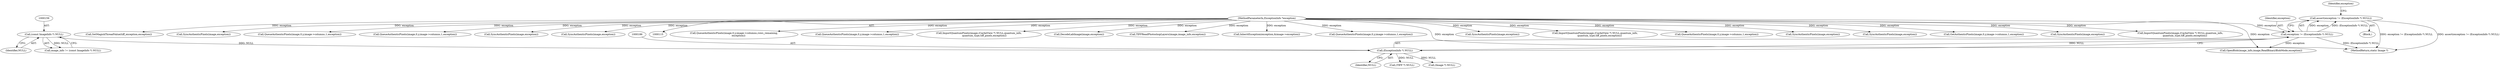 digraph "0_ImageMagick_c073a7712d82476b5fbee74856c46b88af9c3175@API" {
"1000182" [label="(Call,assert(exception != (ExceptionInfo *) NULL))"];
"1000183" [label="(Call,exception != (ExceptionInfo *) NULL)"];
"1000117" [label="(MethodParameterIn,ExceptionInfo *exception)"];
"1000185" [label="(Call,(ExceptionInfo *) NULL)"];
"1000158" [label="(Call,(const ImageInfo *) NULL)"];
"1000200" [label="(Call,OpenBlob(image_info,image,ReadBinaryBlobMode,exception))"];
"1000185" [label="(Call,(ExceptionInfo *) NULL)"];
"1002791" [label="(Call,QueueAuthenticPixels(image,0,y,image->columns,rows_remaining,\n            exception))"];
"1001867" [label="(Call,QueueAuthenticPixels(image,0,y,image->columns,1,exception))"];
"1000184" [label="(Identifier,exception)"];
"1002258" [label="(Call,ImportQuantumPixels(image,(CacheView *) NULL,quantum_info,\n              quantum_type,tiff_pixels,exception))"];
"1003280" [label="(Call,DecodeLabImage(image,exception))"];
"1000118" [label="(Block,)"];
"1003391" [label="(Call,TIFFReadPhotoshopLayers(image,image_info,exception))"];
"1000191" [label="(Identifier,exception)"];
"1001365" [label="(Call,InheritException(exception,&image->exception))"];
"1002339" [label="(Call,QueueAuthenticPixels(image,0,y,image->columns,1,exception))"];
"1000160" [label="(Identifier,NULL)"];
"1001896" [label="(Call,SyncAuthenticPixels(image,exception))"];
"1002080" [label="(Call,ImportQuantumPixels(image,(CacheView *) NULL,quantum_info,\n            quantum_type,tiff_pixels,exception))"];
"1002520" [label="(Call,QueueAuthenticPixels(image,0,y,image->columns,1,exception))"];
"1000183" [label="(Call,exception != (ExceptionInfo *) NULL)"];
"1000187" [label="(Identifier,NULL)"];
"1002996" [label="(Call,SyncAuthenticPixels(image,exception))"];
"1000158" [label="(Call,(const ImageInfo *) NULL)"];
"1000156" [label="(Call,image_info != (const ImageInfo *) NULL)"];
"1002639" [label="(Call,SyncAuthenticPixels(image,exception))"];
"1003421" [label="(MethodReturn,static Image *)"];
"1002172" [label="(Call,GetAuthenticPixels(image,0,y,image->columns,1,exception))"];
"1002269" [label="(Call,SyncAuthenticPixels(image,exception))"];
"1000117" [label="(MethodParameterIn,ExceptionInfo *exception)"];
"1000243" [label="(Call,(TIFF *) NULL)"];
"1001885" [label="(Call,ImportQuantumPixels(image,(CacheView *) NULL,quantum_info,\n            quantum_type,tiff_pixels,exception))"];
"1000215" [label="(Call,(Image *) NULL)"];
"1000220" [label="(Call,SetMagickThreadValue(tiff_exception,exception))"];
"1002460" [label="(Call,SyncAuthenticPixels(image,exception))"];
"1002062" [label="(Call,QueueAuthenticPixels(image,0,y,image->columns,1,exception))"];
"1003140" [label="(Call,QueueAuthenticPixels(image,0,y,image->columns,1,exception))"];
"1003221" [label="(Call,SyncAuthenticPixels(image,exception))"];
"1002091" [label="(Call,SyncAuthenticPixels(image,exception))"];
"1000182" [label="(Call,assert(exception != (ExceptionInfo *) NULL))"];
"1000182" -> "1000118"  [label="AST: "];
"1000182" -> "1000183"  [label="CFG: "];
"1000183" -> "1000182"  [label="AST: "];
"1000191" -> "1000182"  [label="CFG: "];
"1000182" -> "1003421"  [label="DDG: assert(exception != (ExceptionInfo *) NULL)"];
"1000182" -> "1003421"  [label="DDG: exception != (ExceptionInfo *) NULL"];
"1000183" -> "1000182"  [label="DDG: exception"];
"1000183" -> "1000182"  [label="DDG: (ExceptionInfo *) NULL"];
"1000183" -> "1000185"  [label="CFG: "];
"1000184" -> "1000183"  [label="AST: "];
"1000185" -> "1000183"  [label="AST: "];
"1000183" -> "1003421"  [label="DDG: (ExceptionInfo *) NULL"];
"1000117" -> "1000183"  [label="DDG: exception"];
"1000185" -> "1000183"  [label="DDG: NULL"];
"1000183" -> "1000200"  [label="DDG: exception"];
"1000117" -> "1000115"  [label="AST: "];
"1000117" -> "1003421"  [label="DDG: exception"];
"1000117" -> "1000200"  [label="DDG: exception"];
"1000117" -> "1000220"  [label="DDG: exception"];
"1000117" -> "1001365"  [label="DDG: exception"];
"1000117" -> "1001867"  [label="DDG: exception"];
"1000117" -> "1001885"  [label="DDG: exception"];
"1000117" -> "1001896"  [label="DDG: exception"];
"1000117" -> "1002062"  [label="DDG: exception"];
"1000117" -> "1002080"  [label="DDG: exception"];
"1000117" -> "1002091"  [label="DDG: exception"];
"1000117" -> "1002172"  [label="DDG: exception"];
"1000117" -> "1002258"  [label="DDG: exception"];
"1000117" -> "1002269"  [label="DDG: exception"];
"1000117" -> "1002339"  [label="DDG: exception"];
"1000117" -> "1002460"  [label="DDG: exception"];
"1000117" -> "1002520"  [label="DDG: exception"];
"1000117" -> "1002639"  [label="DDG: exception"];
"1000117" -> "1002791"  [label="DDG: exception"];
"1000117" -> "1002996"  [label="DDG: exception"];
"1000117" -> "1003140"  [label="DDG: exception"];
"1000117" -> "1003221"  [label="DDG: exception"];
"1000117" -> "1003280"  [label="DDG: exception"];
"1000117" -> "1003391"  [label="DDG: exception"];
"1000185" -> "1000187"  [label="CFG: "];
"1000186" -> "1000185"  [label="AST: "];
"1000187" -> "1000185"  [label="AST: "];
"1000158" -> "1000185"  [label="DDG: NULL"];
"1000185" -> "1000215"  [label="DDG: NULL"];
"1000185" -> "1000243"  [label="DDG: NULL"];
"1000158" -> "1000156"  [label="AST: "];
"1000158" -> "1000160"  [label="CFG: "];
"1000159" -> "1000158"  [label="AST: "];
"1000160" -> "1000158"  [label="AST: "];
"1000156" -> "1000158"  [label="CFG: "];
"1000158" -> "1000156"  [label="DDG: NULL"];
}

